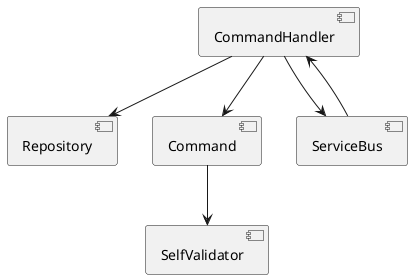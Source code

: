 @startuml component-command-side

    [CommandHandler]
    [SelfValidator]
    [Repository]

    [Command]

    [ServiceBus]

    [CommandHandler] --> [Command]
    [Command] --> [SelfValidator]
    [CommandHandler] --> [ServiceBus]
    [ServiceBus] --> [CommandHandler]
    [CommandHandler] --> [Repository]

@enduml
